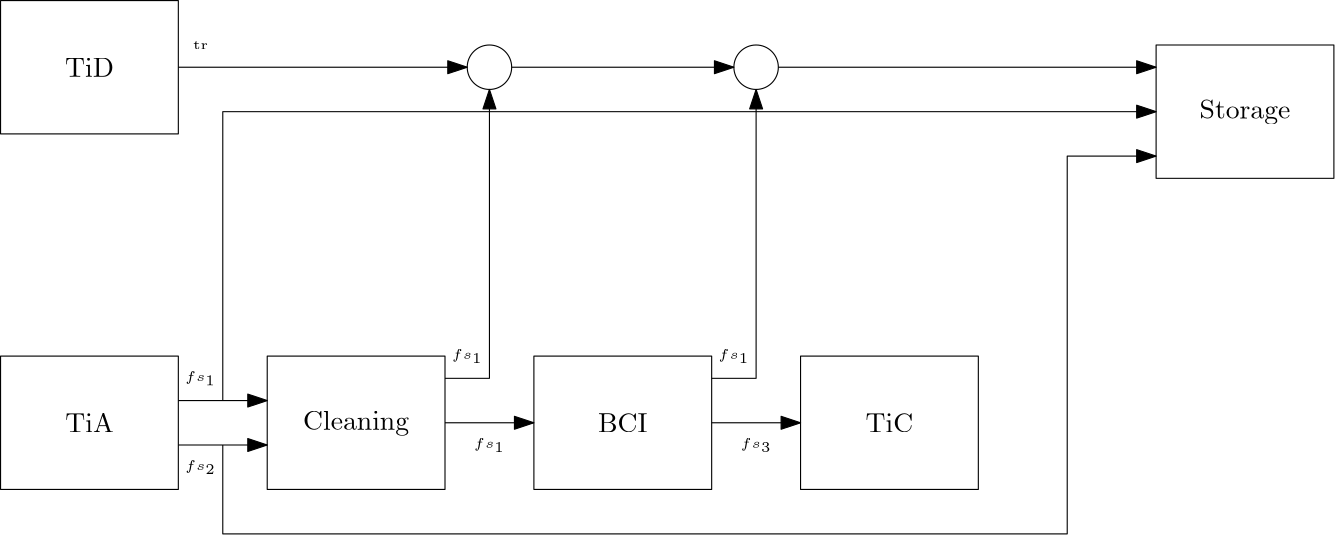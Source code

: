<?xml version="1.0"?>
<!DOCTYPE ipe SYSTEM "ipe.dtd">
<ipe version="70005" creator="Ipe 7.1.2">
<info created="D:20130128174253" modified="D:20130128174356"/>
<ipestyle name="basic">
<symbol name="arrow/arc(spx)">
<path stroke="sym-stroke" fill="sym-stroke" pen="sym-pen">
0 0 m
-1 0.333 l
-1 -0.333 l
h
</path>
</symbol>
<symbol name="arrow/farc(spx)">
<path stroke="sym-stroke" fill="white" pen="sym-pen">
0 0 m
-1 0.333 l
-1 -0.333 l
h
</path>
</symbol>
<symbol name="mark/circle(sx)" transformations="translations">
<path fill="sym-stroke">
0.6 0 0 0.6 0 0 e
0.4 0 0 0.4 0 0 e
</path>
</symbol>
<symbol name="mark/disk(sx)" transformations="translations">
<path fill="sym-stroke">
0.6 0 0 0.6 0 0 e
</path>
</symbol>
<symbol name="mark/fdisk(sfx)" transformations="translations">
<group>
<path fill="sym-fill">
0.5 0 0 0.5 0 0 e
</path>
<path fill="sym-stroke" fillrule="eofill">
0.6 0 0 0.6 0 0 e
0.4 0 0 0.4 0 0 e
</path>
</group>
</symbol>
<symbol name="mark/box(sx)" transformations="translations">
<path fill="sym-stroke" fillrule="eofill">
-0.6 -0.6 m
0.6 -0.6 l
0.6 0.6 l
-0.6 0.6 l
h
-0.4 -0.4 m
0.4 -0.4 l
0.4 0.4 l
-0.4 0.4 l
h
</path>
</symbol>
<symbol name="mark/square(sx)" transformations="translations">
<path fill="sym-stroke">
-0.6 -0.6 m
0.6 -0.6 l
0.6 0.6 l
-0.6 0.6 l
h
</path>
</symbol>
<symbol name="mark/fsquare(sfx)" transformations="translations">
<group>
<path fill="sym-fill">
-0.5 -0.5 m
0.5 -0.5 l
0.5 0.5 l
-0.5 0.5 l
h
</path>
<path fill="sym-stroke" fillrule="eofill">
-0.6 -0.6 m
0.6 -0.6 l
0.6 0.6 l
-0.6 0.6 l
h
-0.4 -0.4 m
0.4 -0.4 l
0.4 0.4 l
-0.4 0.4 l
h
</path>
</group>
</symbol>
<symbol name="mark/cross(sx)" transformations="translations">
<group>
<path fill="sym-stroke">
-0.43 -0.57 m
0.57 0.43 l
0.43 0.57 l
-0.57 -0.43 l
h
</path>
<path fill="sym-stroke">
-0.43 0.57 m
0.57 -0.43 l
0.43 -0.57 l
-0.57 0.43 l
h
</path>
</group>
</symbol>
<symbol name="arrow/fnormal(spx)">
<path stroke="sym-stroke" fill="white" pen="sym-pen">
0 0 m
-1 0.333 l
-1 -0.333 l
h
</path>
</symbol>
<symbol name="arrow/pointed(spx)">
<path stroke="sym-stroke" fill="sym-stroke" pen="sym-pen">
0 0 m
-1 0.333 l
-0.8 0 l
-1 -0.333 l
h
</path>
</symbol>
<symbol name="arrow/fpointed(spx)">
<path stroke="sym-stroke" fill="white" pen="sym-pen">
0 0 m
-1 0.333 l
-0.8 0 l
-1 -0.333 l
h
</path>
</symbol>
<symbol name="arrow/linear(spx)">
<path stroke="sym-stroke" pen="sym-pen">
-1 0.333 m
0 0 l
-1 -0.333 l
</path>
</symbol>
<symbol name="arrow/fdouble(spx)">
<path stroke="sym-stroke" fill="white" pen="sym-pen">
0 0 m
-1 0.333 l
-1 -0.333 l
h
-1 0 m
-2 0.333 l
-2 -0.333 l
h
</path>
</symbol>
<symbol name="arrow/double(spx)">
<path stroke="sym-stroke" fill="sym-stroke" pen="sym-pen">
0 0 m
-1 0.333 l
-1 -0.333 l
h
-1 0 m
-2 0.333 l
-2 -0.333 l
h
</path>
</symbol>
<pen name="heavier" value="0.8"/>
<pen name="fat" value="1.2"/>
<pen name="ultrafat" value="2"/>
<symbolsize name="large" value="5"/>
<symbolsize name="small" value="2"/>
<symbolsize name="tiny" value="1.1"/>
<arrowsize name="large" value="10"/>
<arrowsize name="small" value="5"/>
<arrowsize name="tiny" value="3"/>
<color name="red" value="1 0 0"/>
<color name="green" value="0 1 0"/>
<color name="blue" value="0 0 1"/>
<color name="yellow" value="1 1 0"/>
<color name="orange" value="1 0.647 0"/>
<color name="gold" value="1 0.843 0"/>
<color name="purple" value="0.627 0.125 0.941"/>
<color name="gray" value="0.745"/>
<color name="brown" value="0.647 0.165 0.165"/>
<color name="navy" value="0 0 0.502"/>
<color name="pink" value="1 0.753 0.796"/>
<color name="seagreen" value="0.18 0.545 0.341"/>
<color name="turquoise" value="0.251 0.878 0.816"/>
<color name="violet" value="0.933 0.51 0.933"/>
<color name="darkblue" value="0 0 0.545"/>
<color name="darkcyan" value="0 0.545 0.545"/>
<color name="darkgray" value="0.663"/>
<color name="darkgreen" value="0 0.392 0"/>
<color name="darkmagenta" value="0.545 0 0.545"/>
<color name="darkorange" value="1 0.549 0"/>
<color name="darkred" value="0.545 0 0"/>
<color name="lightblue" value="0.678 0.847 0.902"/>
<color name="lightcyan" value="0.878 1 1"/>
<color name="lightgray" value="0.827"/>
<color name="lightgreen" value="0.565 0.933 0.565"/>
<color name="lightyellow" value="1 1 0.878"/>
<dashstyle name="dashed" value="[4] 0"/>
<dashstyle name="dotted" value="[1 3] 0"/>
<dashstyle name="dash dotted" value="[4 2 1 2] 0"/>
<dashstyle name="dash dot dotted" value="[4 2 1 2 1 2] 0"/>
<textsize name="large" value="\large"/>
<textsize name="Large" value="\Large"/>
<textsize name="LARGE" value="\LARGE"/>
<textsize name="huge" value="\huge"/>
<textsize name="Huge" value="\Huge"/>
<textsize name="small" value="\small"/>
<textsize name="footnote" value="\footnotesize"/>
<textsize name="tiny" value="\tiny"/>
<textstyle name="center" begin="\begin{center}" end="\end{center}"/>
<textstyle name="itemize" begin="\begin{itemize}" end="\end{itemize}"/>
<textstyle name="item" begin="\begin{itemize}\item{}" end="\end{itemize}"/>
<gridsize name="4 pts" value="4"/>
<gridsize name="8 pts (~3 mm)" value="8"/>
<gridsize name="16 pts (~6 mm)" value="16"/>
<gridsize name="32 pts (~12 mm)" value="32"/>
<gridsize name="10 pts (~3.5 mm)" value="10"/>
<gridsize name="20 pts (~7 mm)" value="20"/>
<gridsize name="14 pts (~5 mm)" value="14"/>
<gridsize name="28 pts (~10 mm)" value="28"/>
<gridsize name="56 pts (~20 mm)" value="56"/>
<anglesize name="90 deg" value="90"/>
<anglesize name="60 deg" value="60"/>
<anglesize name="45 deg" value="45"/>
<anglesize name="30 deg" value="30"/>
<anglesize name="22.5 deg" value="22.5"/>
<tiling name="falling" angle="-60" step="4" width="1"/>
<tiling name="rising" angle="30" step="4" width="1"/>
</ipestyle>
<page>
<layer name="alpha"/>
<view layers="alpha" active="alpha"/>
<text layer="alpha" matrix="1 0 0 1 -64 -56" transformations="translations" pos="160 736" stroke="black" type="label" width="17.573" height="6.808" depth="0" halign="center" valign="center">TiD</text>
<path stroke="black">
64 704 m
64 656 l
128 656 l
128 704 l
h
</path>
<path matrix="1 0 0 1 0 -128" stroke="black">
64 704 m
64 656 l
128 656 l
128 704 l
h
</path>
<path matrix="1 0 0 1 416 -16" stroke="black">
64 704 m
64 656 l
128 656 l
128 704 l
h
</path>
<path matrix="1 0 0 1 96 -128" stroke="black">
64 704 m
64 656 l
128 656 l
128 704 l
h
</path>
<path matrix="1 0 0 1 192 -128" stroke="black">
64 704 m
64 656 l
128 656 l
128 704 l
h
</path>
<path matrix="1 0 0 1 288 -128" stroke="black">
64 704 m
64 656 l
128 656 l
128 704 l
h
</path>
<path stroke="black" arrow="normal/normal">
128 560 m
160 560 l
</path>
<path stroke="black" arrow="normal/normal">
128 544 m
160 544 l
</path>
<path stroke="black" arrow="normal/normal">
224 552 m
256 552 l
</path>
<path stroke="black" arrow="normal/normal">
320 552 m
352 552 l
</path>
<path stroke="black">
8 0 0 8 240 680 e
</path>
<path stroke="black">
8 0 0 8 336 680 e
</path>
<path stroke="black" arrow="normal/normal">
128 680 m
232 680 l
</path>
<path stroke="black" arrow="normal/normal">
224 568 m
240 568 l
240 672 l
</path>
<path stroke="black" arrow="normal/normal">
320 568 m
336 568 l
336 672 l
</path>
<path stroke="black" arrow="normal/normal">
248 680 m
328 680 l
</path>
<path stroke="black" arrow="normal/normal">
344 680 m
480 680 l
</path>
<text matrix="1 0 0 1 -64 -184" transformations="translations" pos="160 736" stroke="black" type="label" width="17.435" height="6.808" depth="0" halign="center" valign="center">TiA</text>
<path stroke="black" arrow="normal/normal">
144 560 m
144 664 l
480 664 l
</path>
<path stroke="black" arrow="normal/normal">
144 544 m
144 512 l
448 512 l
448 648 l
480 648 l
</path>
<text matrix="1 0 0 1 352 -72" transformations="translations" pos="160 736" stroke="black" type="label" width="32.683" height="6.815" depth="1.93" halign="center" valign="center">Storage</text>
<text matrix="1 0 0 1 32 -184" transformations="translations" pos="160 736" stroke="black" type="label" width="38.19" height="6.926" depth="1.93" halign="center" valign="center">Cleaning</text>
<text matrix="1 0 0 1 128 -184" transformations="translations" pos="160 736" stroke="black" type="label" width="17.85" height="6.808" depth="0" halign="center" valign="center">BCI</text>
<text matrix="1 0 0 1 224 -184" transformations="translations" pos="160 736" stroke="black" type="label" width="17.158" height="6.808" depth="0" halign="center" valign="center">TiC</text>
<text matrix="1 0 0 1 48 112" transformations="translations" pos="88 456" stroke="black" type="label" width="11.222" height="3.464" depth="1.49" halign="center" valign="center">\tiny{$fs_1$}</text>
<text matrix="1 0 0 1 48 80" transformations="translations" pos="88 456" stroke="black" type="label" width="11.222" height="3.464" depth="1.49" halign="center" valign="center">\tiny{$fs_2$}</text>
<text matrix="1 0 0 1 152 88" transformations="translations" pos="88 456" stroke="black" type="label" width="11.222" height="3.464" depth="1.49" halign="center" valign="center">\tiny{$fs_1$}</text>
<text matrix="1 0 0 1 248 88" transformations="translations" pos="88 456" stroke="black" type="label" width="11.222" height="3.464" depth="1.49" halign="center" valign="center">\tiny{$fs_3$}</text>
<text matrix="1 0 0 1 48 232" transformations="translations" pos="88 456" stroke="black" type="label" width="5.396" height="3.064" depth="0" halign="center" valign="center">\tiny{tr}</text>
<text matrix="1 0 0 1 144 120" transformations="translations" pos="88 456" stroke="black" type="label" width="11.222" height="3.464" depth="1.49" halign="center" valign="center">\tiny{$fs_1$}</text>
<text matrix="1 0 0 1 240 120" transformations="translations" pos="88 456" stroke="black" type="label" width="11.222" height="3.464" depth="1.49" halign="center" valign="center">\tiny{$fs_1$}</text>
</page>
</ipe>
